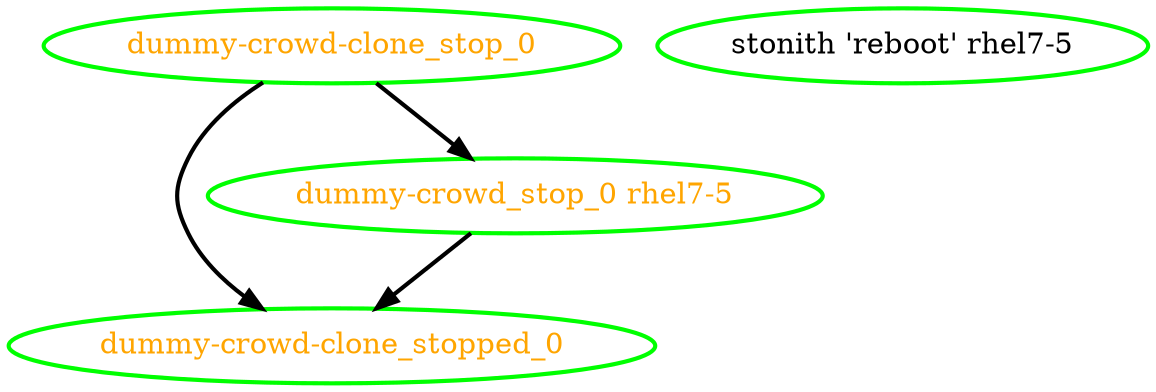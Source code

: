 digraph "g" {
"dummy-crowd-clone_stop_0" -> "dummy-crowd-clone_stopped_0" [ style = bold]
"dummy-crowd-clone_stop_0" -> "dummy-crowd_stop_0 rhel7-5" [ style = bold]
"dummy-crowd-clone_stop_0" [ style=bold color="green" fontcolor="orange"]
"dummy-crowd-clone_stopped_0" [ style=bold color="green" fontcolor="orange"]
"dummy-crowd_stop_0 rhel7-5" -> "dummy-crowd-clone_stopped_0" [ style = bold]
"dummy-crowd_stop_0 rhel7-5" [ style=bold color="green" fontcolor="orange"]
"stonith 'reboot' rhel7-5" [ style=bold color="green" fontcolor="black"]
}
